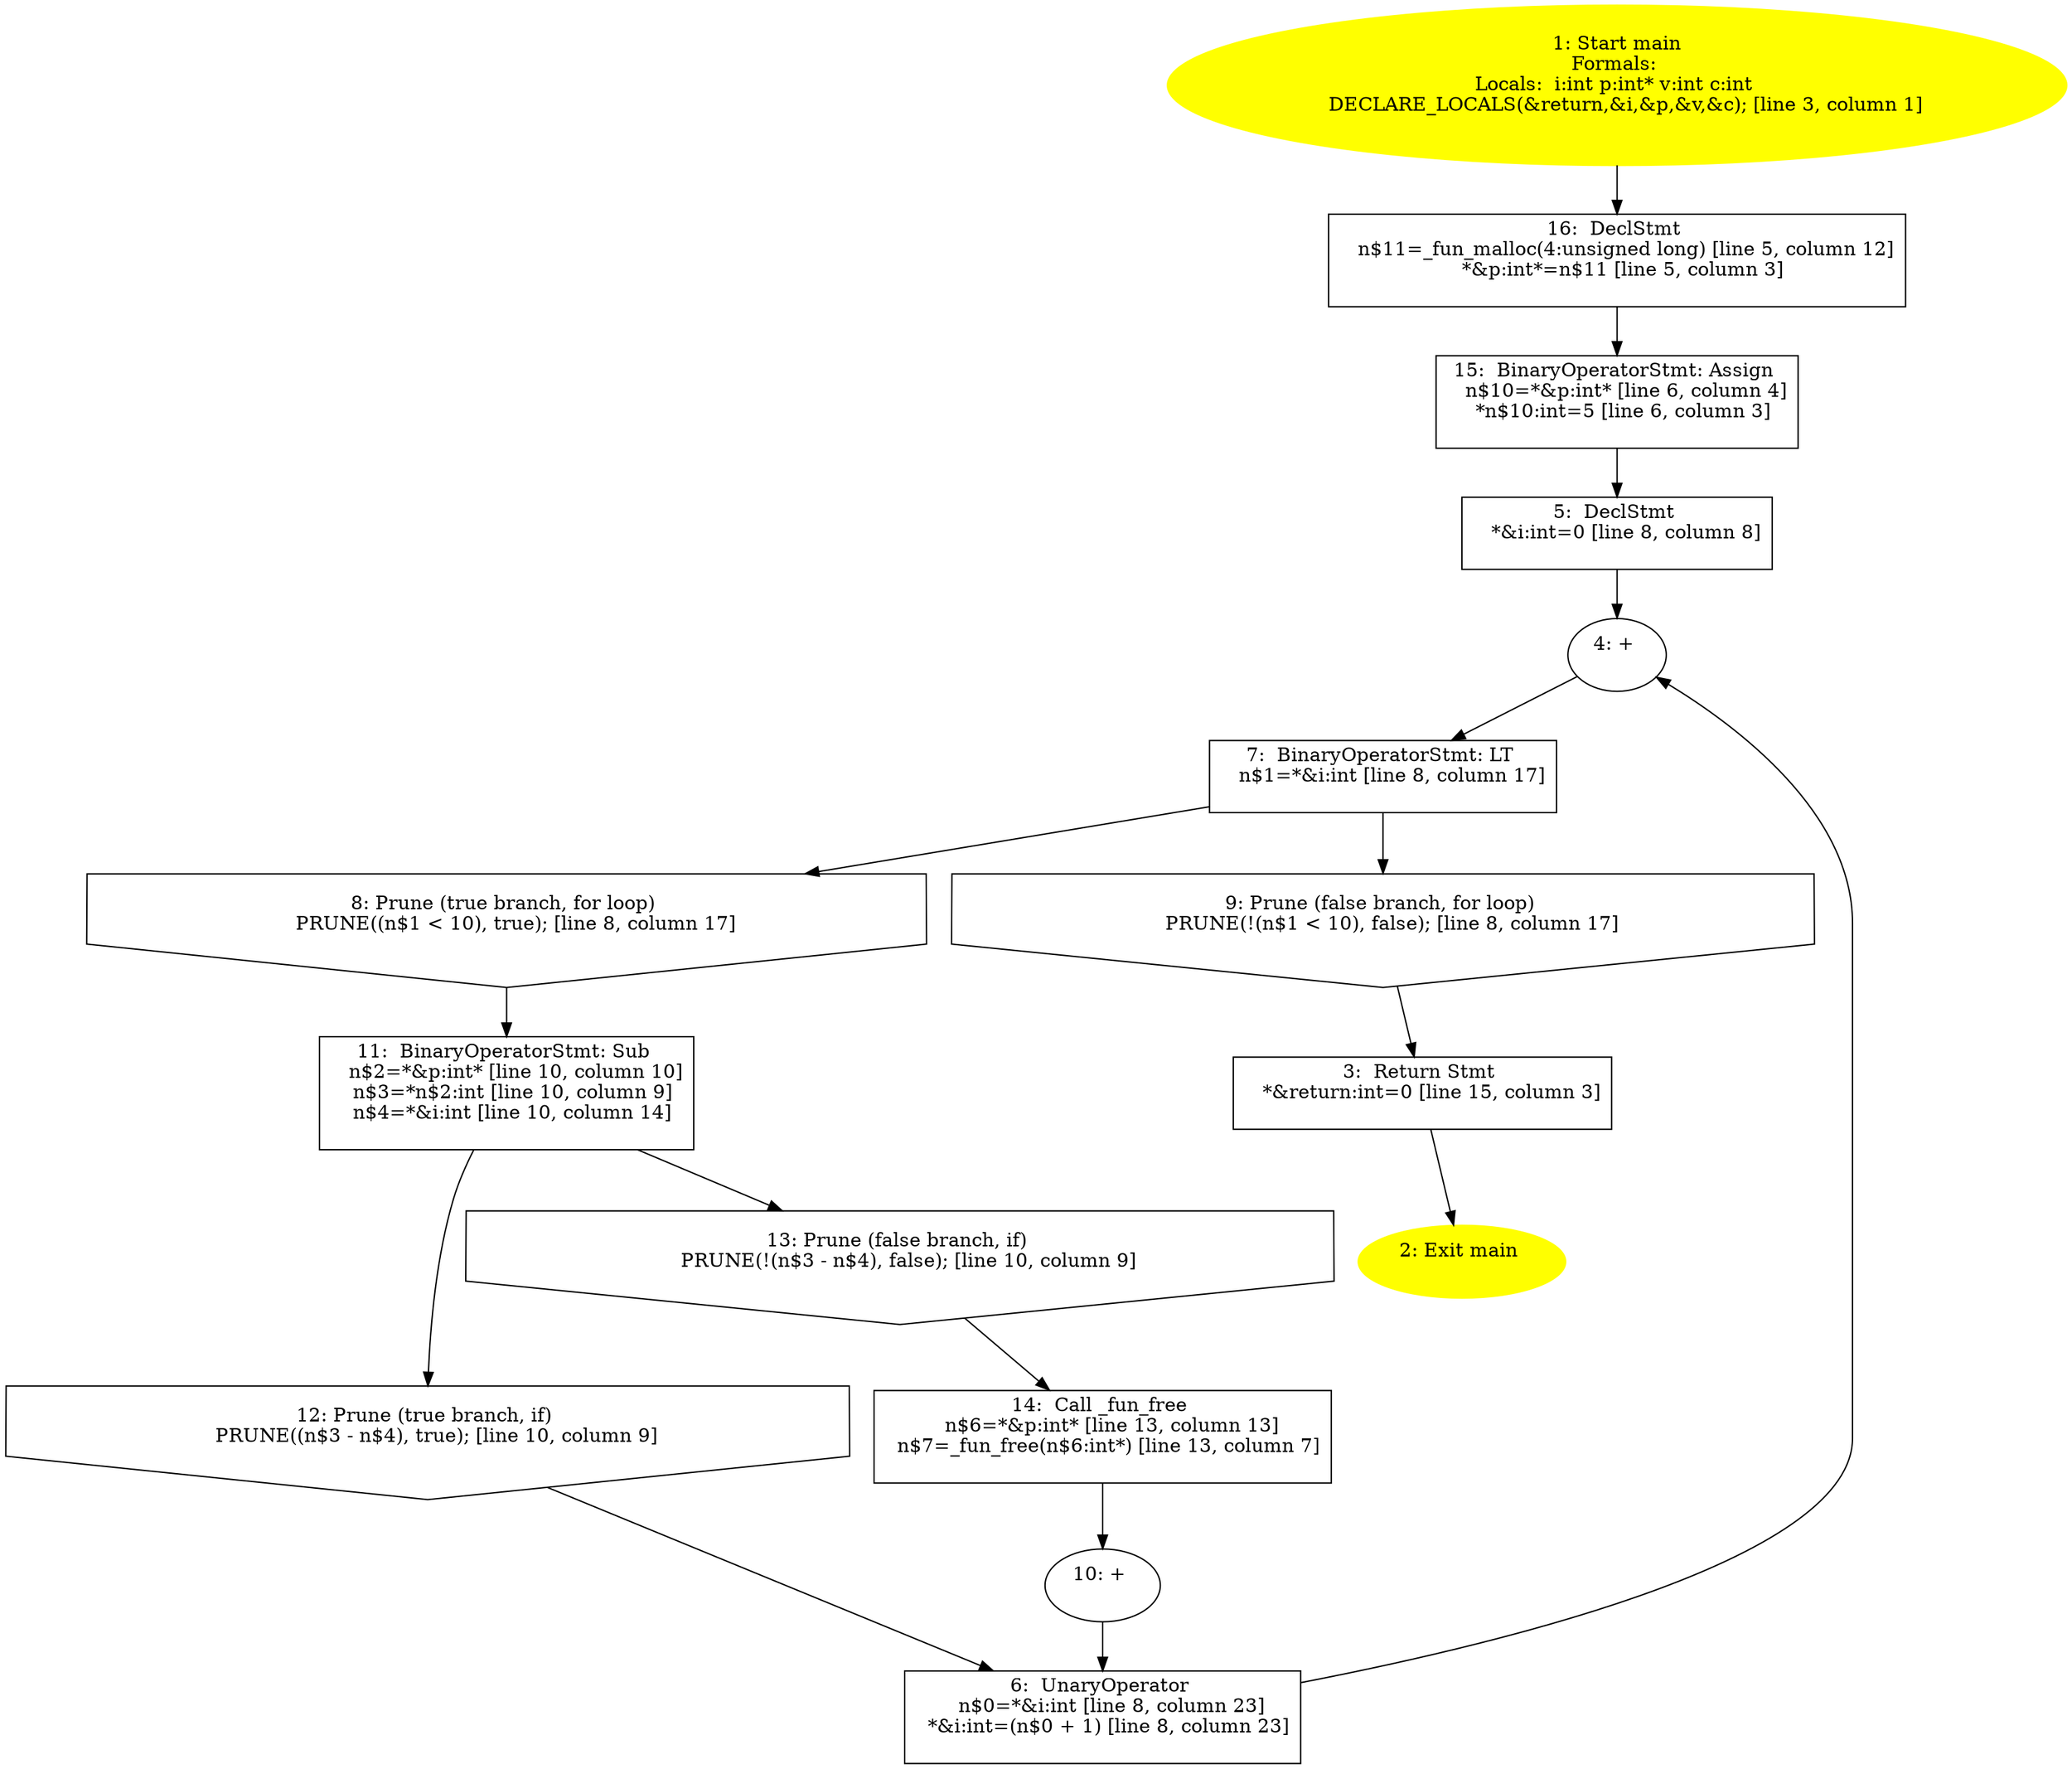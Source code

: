 /* @generated */
digraph cfg {
"main.fad58de7366495db4650cfefac2fcd61_1" [label="1: Start main\nFormals: \nLocals:  i:int p:int* v:int c:int \n   DECLARE_LOCALS(&return,&i,&p,&v,&c); [line 3, column 1]\n " color=yellow style=filled]
	

	 "main.fad58de7366495db4650cfefac2fcd61_1" -> "main.fad58de7366495db4650cfefac2fcd61_16" ;
"main.fad58de7366495db4650cfefac2fcd61_2" [label="2: Exit main \n  " color=yellow style=filled]
	

"main.fad58de7366495db4650cfefac2fcd61_3" [label="3:  Return Stmt \n   *&return:int=0 [line 15, column 3]\n " shape="box"]
	

	 "main.fad58de7366495db4650cfefac2fcd61_3" -> "main.fad58de7366495db4650cfefac2fcd61_2" ;
"main.fad58de7366495db4650cfefac2fcd61_4" [label="4: + \n  " ]
	

	 "main.fad58de7366495db4650cfefac2fcd61_4" -> "main.fad58de7366495db4650cfefac2fcd61_7" ;
"main.fad58de7366495db4650cfefac2fcd61_5" [label="5:  DeclStmt \n   *&i:int=0 [line 8, column 8]\n " shape="box"]
	

	 "main.fad58de7366495db4650cfefac2fcd61_5" -> "main.fad58de7366495db4650cfefac2fcd61_4" ;
"main.fad58de7366495db4650cfefac2fcd61_6" [label="6:  UnaryOperator \n   n$0=*&i:int [line 8, column 23]\n  *&i:int=(n$0 + 1) [line 8, column 23]\n " shape="box"]
	

	 "main.fad58de7366495db4650cfefac2fcd61_6" -> "main.fad58de7366495db4650cfefac2fcd61_4" ;
"main.fad58de7366495db4650cfefac2fcd61_7" [label="7:  BinaryOperatorStmt: LT \n   n$1=*&i:int [line 8, column 17]\n " shape="box"]
	

	 "main.fad58de7366495db4650cfefac2fcd61_7" -> "main.fad58de7366495db4650cfefac2fcd61_8" ;
	 "main.fad58de7366495db4650cfefac2fcd61_7" -> "main.fad58de7366495db4650cfefac2fcd61_9" ;
"main.fad58de7366495db4650cfefac2fcd61_8" [label="8: Prune (true branch, for loop) \n   PRUNE((n$1 < 10), true); [line 8, column 17]\n " shape="invhouse"]
	

	 "main.fad58de7366495db4650cfefac2fcd61_8" -> "main.fad58de7366495db4650cfefac2fcd61_11" ;
"main.fad58de7366495db4650cfefac2fcd61_9" [label="9: Prune (false branch, for loop) \n   PRUNE(!(n$1 < 10), false); [line 8, column 17]\n " shape="invhouse"]
	

	 "main.fad58de7366495db4650cfefac2fcd61_9" -> "main.fad58de7366495db4650cfefac2fcd61_3" ;
"main.fad58de7366495db4650cfefac2fcd61_10" [label="10: + \n  " ]
	

	 "main.fad58de7366495db4650cfefac2fcd61_10" -> "main.fad58de7366495db4650cfefac2fcd61_6" ;
"main.fad58de7366495db4650cfefac2fcd61_11" [label="11:  BinaryOperatorStmt: Sub \n   n$2=*&p:int* [line 10, column 10]\n  n$3=*n$2:int [line 10, column 9]\n  n$4=*&i:int [line 10, column 14]\n " shape="box"]
	

	 "main.fad58de7366495db4650cfefac2fcd61_11" -> "main.fad58de7366495db4650cfefac2fcd61_12" ;
	 "main.fad58de7366495db4650cfefac2fcd61_11" -> "main.fad58de7366495db4650cfefac2fcd61_13" ;
"main.fad58de7366495db4650cfefac2fcd61_12" [label="12: Prune (true branch, if) \n   PRUNE((n$3 - n$4), true); [line 10, column 9]\n " shape="invhouse"]
	

	 "main.fad58de7366495db4650cfefac2fcd61_12" -> "main.fad58de7366495db4650cfefac2fcd61_6" ;
"main.fad58de7366495db4650cfefac2fcd61_13" [label="13: Prune (false branch, if) \n   PRUNE(!(n$3 - n$4), false); [line 10, column 9]\n " shape="invhouse"]
	

	 "main.fad58de7366495db4650cfefac2fcd61_13" -> "main.fad58de7366495db4650cfefac2fcd61_14" ;
"main.fad58de7366495db4650cfefac2fcd61_14" [label="14:  Call _fun_free \n   n$6=*&p:int* [line 13, column 13]\n  n$7=_fun_free(n$6:int*) [line 13, column 7]\n " shape="box"]
	

	 "main.fad58de7366495db4650cfefac2fcd61_14" -> "main.fad58de7366495db4650cfefac2fcd61_10" ;
"main.fad58de7366495db4650cfefac2fcd61_15" [label="15:  BinaryOperatorStmt: Assign \n   n$10=*&p:int* [line 6, column 4]\n  *n$10:int=5 [line 6, column 3]\n " shape="box"]
	

	 "main.fad58de7366495db4650cfefac2fcd61_15" -> "main.fad58de7366495db4650cfefac2fcd61_5" ;
"main.fad58de7366495db4650cfefac2fcd61_16" [label="16:  DeclStmt \n   n$11=_fun_malloc(4:unsigned long) [line 5, column 12]\n  *&p:int*=n$11 [line 5, column 3]\n " shape="box"]
	

	 "main.fad58de7366495db4650cfefac2fcd61_16" -> "main.fad58de7366495db4650cfefac2fcd61_15" ;
}
